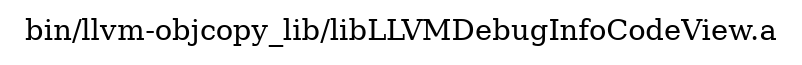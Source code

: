 digraph "bin/llvm-objcopy_lib/libLLVMDebugInfoCodeView.a" {
	label="bin/llvm-objcopy_lib/libLLVMDebugInfoCodeView.a";
	rankdir=LR;

}
